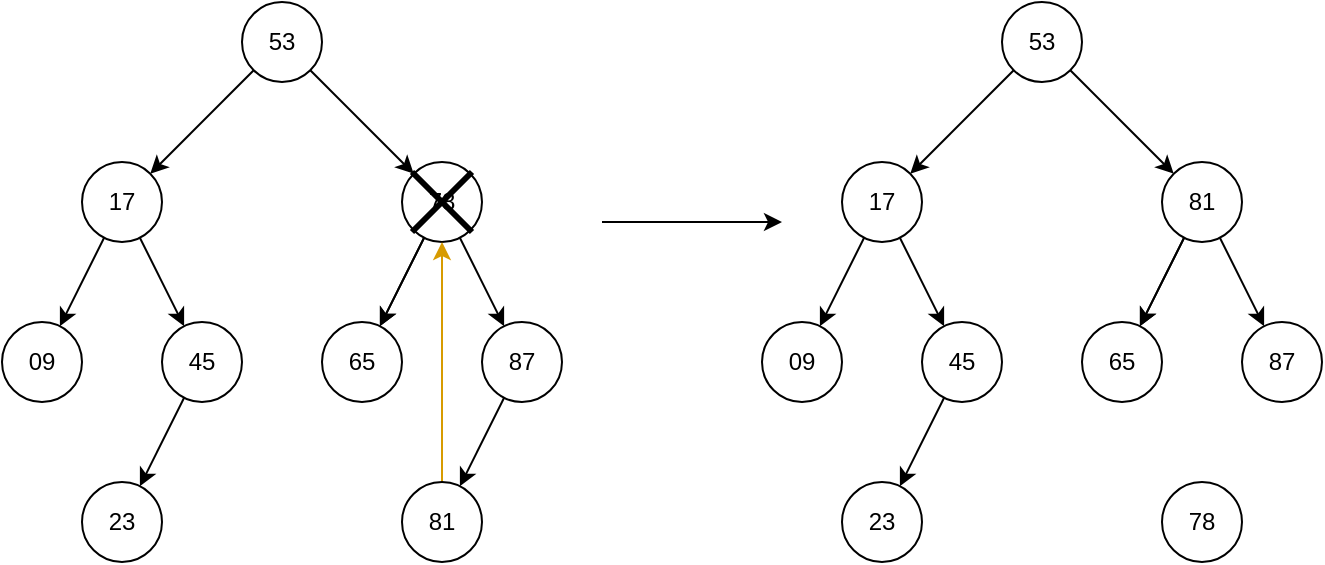 <mxfile version="18.0.6" type="device"><diagram id="b6KgzBrTWbJ3GAVI7zIz" name="第 1 页"><mxGraphModel dx="1038" dy="662" grid="1" gridSize="10" guides="1" tooltips="1" connect="1" arrows="1" fold="1" page="1" pageScale="1" pageWidth="827" pageHeight="1169" math="0" shadow="0"><root><mxCell id="0"/><mxCell id="1" parent="0"/><mxCell id="XJpy5dWn181HUGlN08YE-5" value="" style="edgeStyle=none;rounded=0;orthogonalLoop=1;jettySize=auto;html=1;" parent="1" source="XJpy5dWn181HUGlN08YE-1" target="XJpy5dWn181HUGlN08YE-4" edge="1"><mxGeometry relative="1" as="geometry"/></mxCell><mxCell id="XJpy5dWn181HUGlN08YE-7" value="" style="edgeStyle=none;rounded=0;orthogonalLoop=1;jettySize=auto;html=1;" parent="1" source="XJpy5dWn181HUGlN08YE-1" target="XJpy5dWn181HUGlN08YE-6" edge="1"><mxGeometry relative="1" as="geometry"/></mxCell><mxCell id="XJpy5dWn181HUGlN08YE-1" value="53" style="ellipse;whiteSpace=wrap;html=1;aspect=fixed;" parent="1" vertex="1"><mxGeometry x="200" y="40" width="40" height="40" as="geometry"/></mxCell><mxCell id="XJpy5dWn181HUGlN08YE-9" value="" style="edgeStyle=none;rounded=0;orthogonalLoop=1;jettySize=auto;html=1;" parent="1" source="XJpy5dWn181HUGlN08YE-4" target="XJpy5dWn181HUGlN08YE-8" edge="1"><mxGeometry relative="1" as="geometry"/></mxCell><mxCell id="XJpy5dWn181HUGlN08YE-11" value="" style="edgeStyle=none;rounded=0;orthogonalLoop=1;jettySize=auto;html=1;" parent="1" source="XJpy5dWn181HUGlN08YE-4" target="XJpy5dWn181HUGlN08YE-10" edge="1"><mxGeometry relative="1" as="geometry"/></mxCell><mxCell id="XJpy5dWn181HUGlN08YE-4" value="17" style="ellipse;whiteSpace=wrap;html=1;aspect=fixed;" parent="1" vertex="1"><mxGeometry x="120" y="120" width="40" height="40" as="geometry"/></mxCell><mxCell id="XJpy5dWn181HUGlN08YE-15" value="" style="edgeStyle=none;rounded=0;orthogonalLoop=1;jettySize=auto;html=1;" parent="1" source="XJpy5dWn181HUGlN08YE-6" target="XJpy5dWn181HUGlN08YE-14" edge="1"><mxGeometry relative="1" as="geometry"/></mxCell><mxCell id="XJpy5dWn181HUGlN08YE-17" value="" style="edgeStyle=none;rounded=0;orthogonalLoop=1;jettySize=auto;html=1;" parent="1" source="XJpy5dWn181HUGlN08YE-6" target="XJpy5dWn181HUGlN08YE-14" edge="1"><mxGeometry relative="1" as="geometry"/></mxCell><mxCell id="XJpy5dWn181HUGlN08YE-19" value="" style="edgeStyle=none;rounded=0;orthogonalLoop=1;jettySize=auto;html=1;" parent="1" source="XJpy5dWn181HUGlN08YE-6" target="XJpy5dWn181HUGlN08YE-18" edge="1"><mxGeometry relative="1" as="geometry"/></mxCell><mxCell id="XJpy5dWn181HUGlN08YE-6" value="78" style="ellipse;whiteSpace=wrap;html=1;aspect=fixed;" parent="1" vertex="1"><mxGeometry x="280" y="120" width="40" height="40" as="geometry"/></mxCell><mxCell id="XJpy5dWn181HUGlN08YE-8" value="09" style="ellipse;whiteSpace=wrap;html=1;aspect=fixed;" parent="1" vertex="1"><mxGeometry x="80" y="200" width="40" height="40" as="geometry"/></mxCell><mxCell id="XJpy5dWn181HUGlN08YE-13" value="" style="edgeStyle=none;rounded=0;orthogonalLoop=1;jettySize=auto;html=1;" parent="1" source="XJpy5dWn181HUGlN08YE-10" target="XJpy5dWn181HUGlN08YE-12" edge="1"><mxGeometry relative="1" as="geometry"/></mxCell><mxCell id="XJpy5dWn181HUGlN08YE-10" value="45" style="ellipse;whiteSpace=wrap;html=1;aspect=fixed;" parent="1" vertex="1"><mxGeometry x="160" y="200" width="40" height="40" as="geometry"/></mxCell><mxCell id="XJpy5dWn181HUGlN08YE-12" value="23" style="ellipse;whiteSpace=wrap;html=1;aspect=fixed;" parent="1" vertex="1"><mxGeometry x="120" y="280" width="40" height="40" as="geometry"/></mxCell><mxCell id="XJpy5dWn181HUGlN08YE-14" value="65" style="ellipse;whiteSpace=wrap;html=1;aspect=fixed;" parent="1" vertex="1"><mxGeometry x="240" y="200" width="40" height="40" as="geometry"/></mxCell><mxCell id="dp7yhtCYncwt7L6P5-Ti-5" value="" style="edgeStyle=none;rounded=0;orthogonalLoop=1;jettySize=auto;html=1;" edge="1" parent="1" source="XJpy5dWn181HUGlN08YE-18" target="dp7yhtCYncwt7L6P5-Ti-4"><mxGeometry relative="1" as="geometry"/></mxCell><mxCell id="XJpy5dWn181HUGlN08YE-18" value="87" style="ellipse;whiteSpace=wrap;html=1;aspect=fixed;" parent="1" vertex="1"><mxGeometry x="320" y="200" width="40" height="40" as="geometry"/></mxCell><mxCell id="dp7yhtCYncwt7L6P5-Ti-1" value="" style="shape=umlDestroy;whiteSpace=wrap;html=1;strokeWidth=3;strokeColor=#000000;" vertex="1" parent="1"><mxGeometry x="285" y="125" width="30" height="30" as="geometry"/></mxCell><mxCell id="dp7yhtCYncwt7L6P5-Ti-7" style="edgeStyle=none;rounded=0;orthogonalLoop=1;jettySize=auto;html=1;exitX=0.5;exitY=0;exitDx=0;exitDy=0;entryX=0.5;entryY=1;entryDx=0;entryDy=0;fillColor=#ffe6cc;strokeColor=#d79b00;" edge="1" parent="1" source="dp7yhtCYncwt7L6P5-Ti-4" target="XJpy5dWn181HUGlN08YE-6"><mxGeometry relative="1" as="geometry"/></mxCell><mxCell id="dp7yhtCYncwt7L6P5-Ti-4" value="81" style="ellipse;whiteSpace=wrap;html=1;aspect=fixed;" vertex="1" parent="1"><mxGeometry x="280" y="280" width="40" height="40" as="geometry"/></mxCell><mxCell id="dp7yhtCYncwt7L6P5-Ti-28" value="" style="edgeStyle=none;rounded=0;orthogonalLoop=1;jettySize=auto;html=1;" edge="1" parent="1" source="dp7yhtCYncwt7L6P5-Ti-30" target="dp7yhtCYncwt7L6P5-Ti-33"><mxGeometry relative="1" as="geometry"/></mxCell><mxCell id="dp7yhtCYncwt7L6P5-Ti-29" value="" style="edgeStyle=none;rounded=0;orthogonalLoop=1;jettySize=auto;html=1;" edge="1" parent="1" source="dp7yhtCYncwt7L6P5-Ti-30" target="dp7yhtCYncwt7L6P5-Ti-37"><mxGeometry relative="1" as="geometry"/></mxCell><mxCell id="dp7yhtCYncwt7L6P5-Ti-30" value="53" style="ellipse;whiteSpace=wrap;html=1;aspect=fixed;" vertex="1" parent="1"><mxGeometry x="580" y="40" width="40" height="40" as="geometry"/></mxCell><mxCell id="dp7yhtCYncwt7L6P5-Ti-31" value="" style="edgeStyle=none;rounded=0;orthogonalLoop=1;jettySize=auto;html=1;" edge="1" parent="1" source="dp7yhtCYncwt7L6P5-Ti-33" target="dp7yhtCYncwt7L6P5-Ti-38"><mxGeometry relative="1" as="geometry"/></mxCell><mxCell id="dp7yhtCYncwt7L6P5-Ti-32" value="" style="edgeStyle=none;rounded=0;orthogonalLoop=1;jettySize=auto;html=1;" edge="1" parent="1" source="dp7yhtCYncwt7L6P5-Ti-33" target="dp7yhtCYncwt7L6P5-Ti-40"><mxGeometry relative="1" as="geometry"/></mxCell><mxCell id="dp7yhtCYncwt7L6P5-Ti-33" value="17" style="ellipse;whiteSpace=wrap;html=1;aspect=fixed;" vertex="1" parent="1"><mxGeometry x="500" y="120" width="40" height="40" as="geometry"/></mxCell><mxCell id="dp7yhtCYncwt7L6P5-Ti-34" value="" style="edgeStyle=none;rounded=0;orthogonalLoop=1;jettySize=auto;html=1;" edge="1" parent="1" source="dp7yhtCYncwt7L6P5-Ti-37" target="dp7yhtCYncwt7L6P5-Ti-42"><mxGeometry relative="1" as="geometry"/></mxCell><mxCell id="dp7yhtCYncwt7L6P5-Ti-35" value="" style="edgeStyle=none;rounded=0;orthogonalLoop=1;jettySize=auto;html=1;" edge="1" parent="1" source="dp7yhtCYncwt7L6P5-Ti-37" target="dp7yhtCYncwt7L6P5-Ti-42"><mxGeometry relative="1" as="geometry"/></mxCell><mxCell id="dp7yhtCYncwt7L6P5-Ti-36" value="" style="edgeStyle=none;rounded=0;orthogonalLoop=1;jettySize=auto;html=1;" edge="1" parent="1" source="dp7yhtCYncwt7L6P5-Ti-37" target="dp7yhtCYncwt7L6P5-Ti-44"><mxGeometry relative="1" as="geometry"/></mxCell><mxCell id="dp7yhtCYncwt7L6P5-Ti-37" value="81" style="ellipse;whiteSpace=wrap;html=1;aspect=fixed;" vertex="1" parent="1"><mxGeometry x="660" y="120" width="40" height="40" as="geometry"/></mxCell><mxCell id="dp7yhtCYncwt7L6P5-Ti-38" value="09" style="ellipse;whiteSpace=wrap;html=1;aspect=fixed;" vertex="1" parent="1"><mxGeometry x="460" y="200" width="40" height="40" as="geometry"/></mxCell><mxCell id="dp7yhtCYncwt7L6P5-Ti-39" value="" style="edgeStyle=none;rounded=0;orthogonalLoop=1;jettySize=auto;html=1;" edge="1" parent="1" source="dp7yhtCYncwt7L6P5-Ti-40" target="dp7yhtCYncwt7L6P5-Ti-41"><mxGeometry relative="1" as="geometry"/></mxCell><mxCell id="dp7yhtCYncwt7L6P5-Ti-40" value="45" style="ellipse;whiteSpace=wrap;html=1;aspect=fixed;" vertex="1" parent="1"><mxGeometry x="540" y="200" width="40" height="40" as="geometry"/></mxCell><mxCell id="dp7yhtCYncwt7L6P5-Ti-41" value="23" style="ellipse;whiteSpace=wrap;html=1;aspect=fixed;" vertex="1" parent="1"><mxGeometry x="500" y="280" width="40" height="40" as="geometry"/></mxCell><mxCell id="dp7yhtCYncwt7L6P5-Ti-42" value="65" style="ellipse;whiteSpace=wrap;html=1;aspect=fixed;" vertex="1" parent="1"><mxGeometry x="620" y="200" width="40" height="40" as="geometry"/></mxCell><mxCell id="dp7yhtCYncwt7L6P5-Ti-44" value="87" style="ellipse;whiteSpace=wrap;html=1;aspect=fixed;" vertex="1" parent="1"><mxGeometry x="700" y="200" width="40" height="40" as="geometry"/></mxCell><mxCell id="dp7yhtCYncwt7L6P5-Ti-47" value="78" style="ellipse;whiteSpace=wrap;html=1;aspect=fixed;" vertex="1" parent="1"><mxGeometry x="660" y="280" width="40" height="40" as="geometry"/></mxCell><mxCell id="dp7yhtCYncwt7L6P5-Ti-48" value="" style="endArrow=classic;html=1;rounded=0;" edge="1" parent="1"><mxGeometry width="50" height="50" relative="1" as="geometry"><mxPoint x="380" y="150" as="sourcePoint"/><mxPoint x="470" y="150" as="targetPoint"/></mxGeometry></mxCell></root></mxGraphModel></diagram></mxfile>